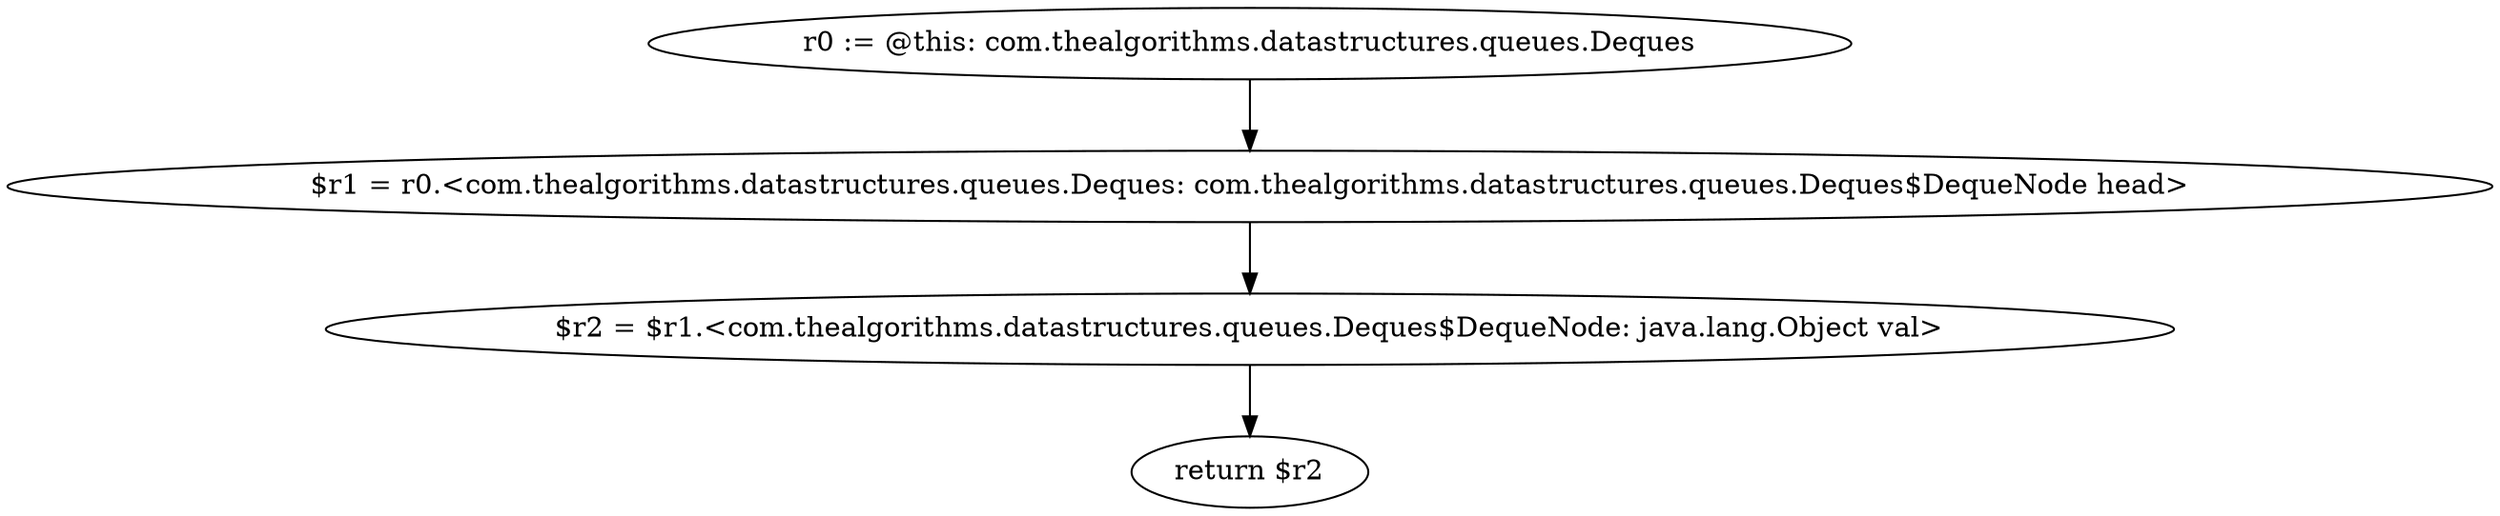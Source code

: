 digraph "unitGraph" {
    "r0 := @this: com.thealgorithms.datastructures.queues.Deques"
    "$r1 = r0.<com.thealgorithms.datastructures.queues.Deques: com.thealgorithms.datastructures.queues.Deques$DequeNode head>"
    "$r2 = $r1.<com.thealgorithms.datastructures.queues.Deques$DequeNode: java.lang.Object val>"
    "return $r2"
    "r0 := @this: com.thealgorithms.datastructures.queues.Deques"->"$r1 = r0.<com.thealgorithms.datastructures.queues.Deques: com.thealgorithms.datastructures.queues.Deques$DequeNode head>";
    "$r1 = r0.<com.thealgorithms.datastructures.queues.Deques: com.thealgorithms.datastructures.queues.Deques$DequeNode head>"->"$r2 = $r1.<com.thealgorithms.datastructures.queues.Deques$DequeNode: java.lang.Object val>";
    "$r2 = $r1.<com.thealgorithms.datastructures.queues.Deques$DequeNode: java.lang.Object val>"->"return $r2";
}
